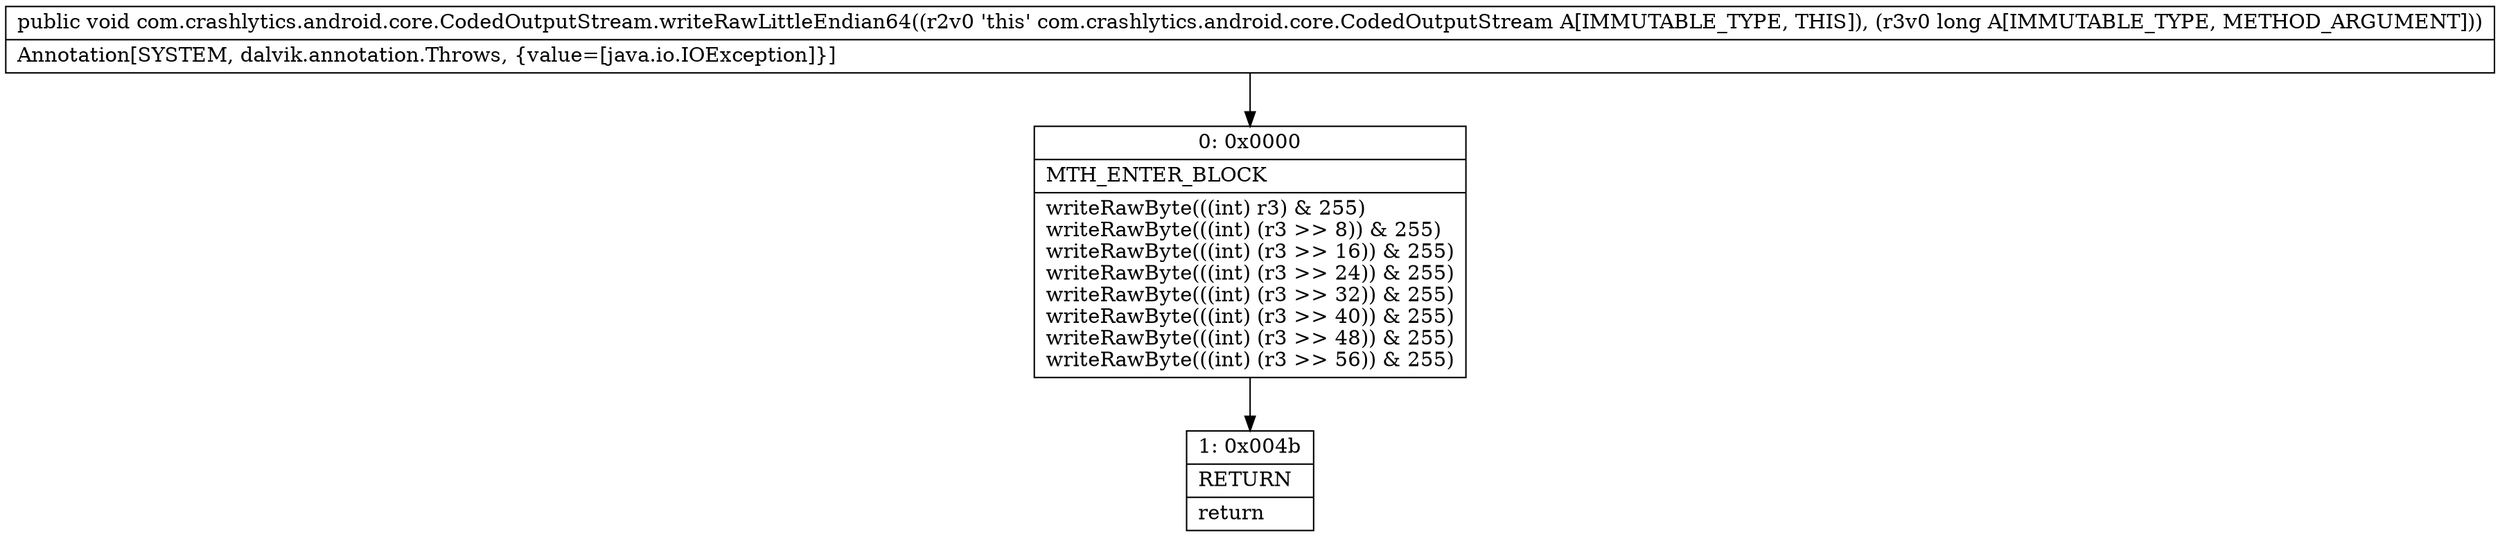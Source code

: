digraph "CFG forcom.crashlytics.android.core.CodedOutputStream.writeRawLittleEndian64(J)V" {
Node_0 [shape=record,label="{0\:\ 0x0000|MTH_ENTER_BLOCK\l|writeRawByte(((int) r3) & 255)\lwriteRawByte(((int) (r3 \>\> 8)) & 255)\lwriteRawByte(((int) (r3 \>\> 16)) & 255)\lwriteRawByte(((int) (r3 \>\> 24)) & 255)\lwriteRawByte(((int) (r3 \>\> 32)) & 255)\lwriteRawByte(((int) (r3 \>\> 40)) & 255)\lwriteRawByte(((int) (r3 \>\> 48)) & 255)\lwriteRawByte(((int) (r3 \>\> 56)) & 255)\l}"];
Node_1 [shape=record,label="{1\:\ 0x004b|RETURN\l|return\l}"];
MethodNode[shape=record,label="{public void com.crashlytics.android.core.CodedOutputStream.writeRawLittleEndian64((r2v0 'this' com.crashlytics.android.core.CodedOutputStream A[IMMUTABLE_TYPE, THIS]), (r3v0 long A[IMMUTABLE_TYPE, METHOD_ARGUMENT]))  | Annotation[SYSTEM, dalvik.annotation.Throws, \{value=[java.io.IOException]\}]\l}"];
MethodNode -> Node_0;
Node_0 -> Node_1;
}

